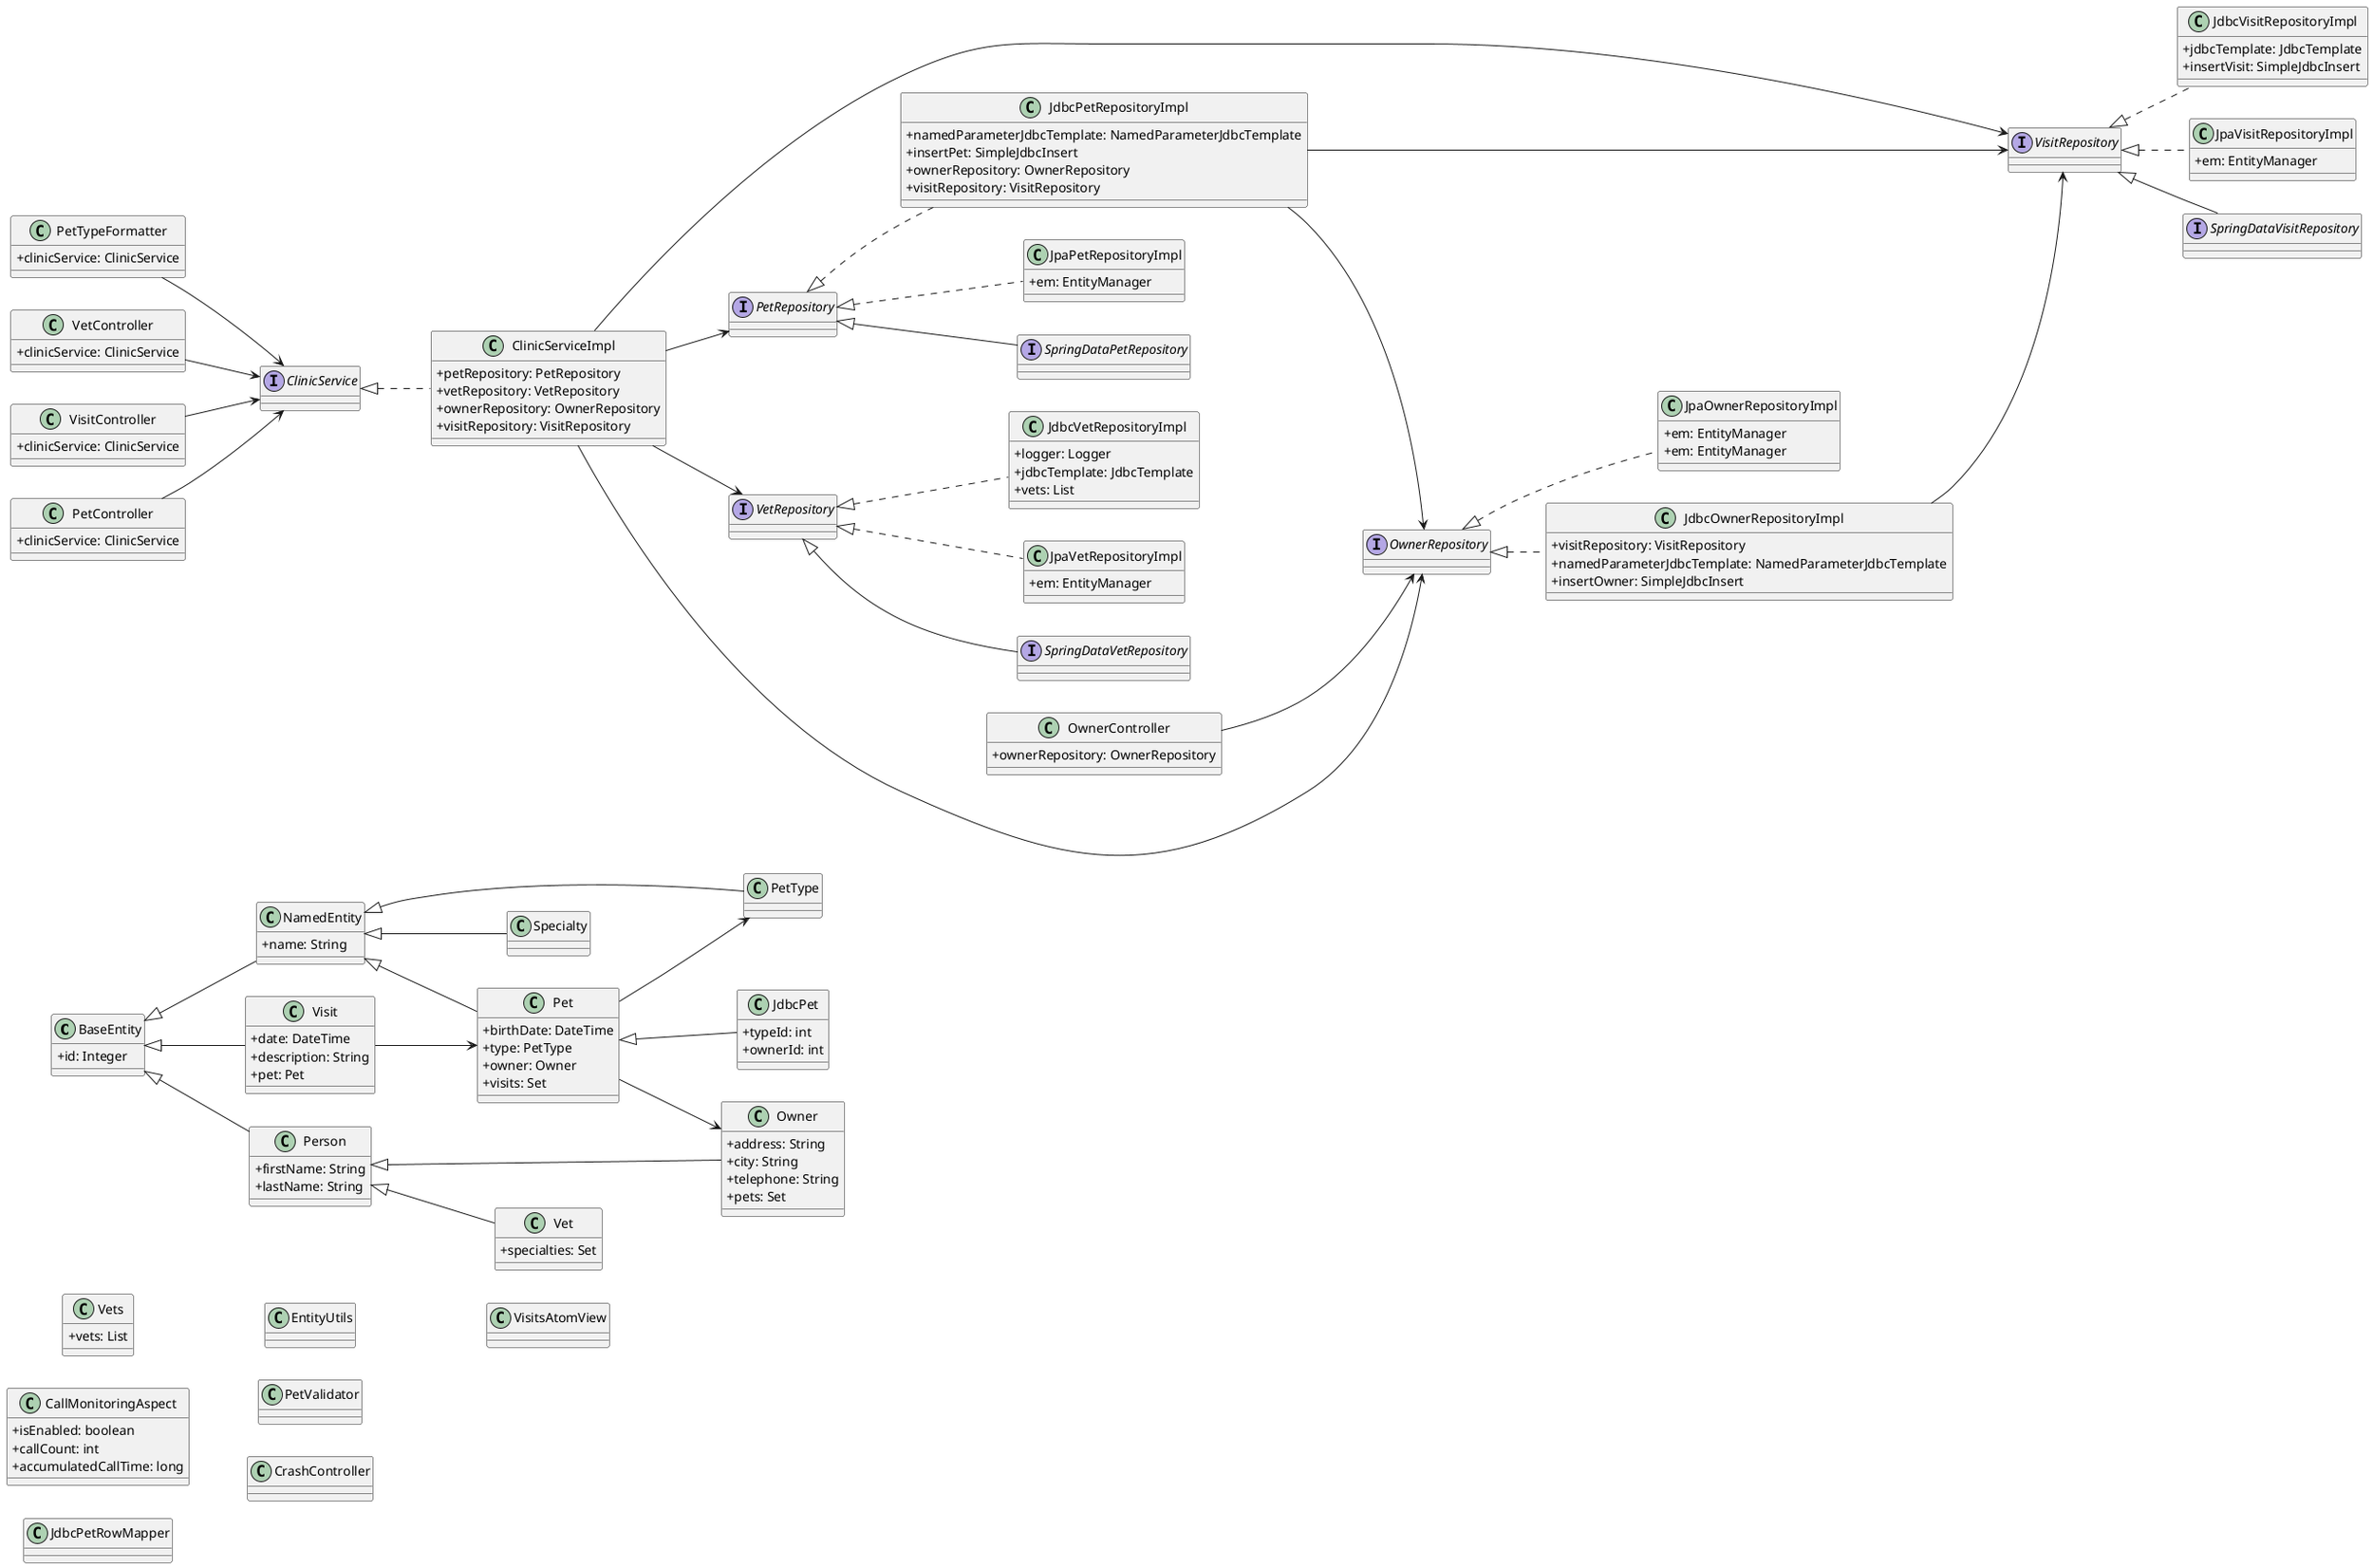 @startuml
skinparam classAttributeIconSize 0
left to right direction
class BaseEntity {
  + id: Integer
}
class NamedEntity {
  + name: String
}
class Owner {
  + address: String
  + city: String
  + telephone: String
  + pets: Set
}
class Person {
  + firstName: String
  + lastName: String
}
class Pet {
  + birthDate: DateTime
  + type: PetType
  + owner: Owner
  + visits: Set
}
class PetType {
}
class Specialty {
}
class Vet {
  + specialties: Set
}
class Vets {
  + vets: List
}
class Visit {
  + date: DateTime
  + description: String
  + pet: Pet
}
class CallMonitoringAspect {
  + isEnabled: boolean
  + callCount: int
  + accumulatedCallTime: long
}
interface OwnerRepository {
}
interface PetRepository {
}
interface VetRepository {
}
interface VisitRepository {
}
class JdbcOwnerRepositoryImpl {
  + visitRepository: VisitRepository
  + namedParameterJdbcTemplate: NamedParameterJdbcTemplate
  + insertOwner: SimpleJdbcInsert
}
class JdbcPet {
  + typeId: int
  + ownerId: int
}
class JdbcPetRepositoryImpl {
  + namedParameterJdbcTemplate: NamedParameterJdbcTemplate
  + insertPet: SimpleJdbcInsert
  + ownerRepository: OwnerRepository
  + visitRepository: VisitRepository
}
class JdbcPetRowMapper {
}
class JdbcVetRepositoryImpl {
  + logger: Logger
  + jdbcTemplate: JdbcTemplate
  + vets: List
}
class JdbcVisitRepositoryImpl {
  + jdbcTemplate: JdbcTemplate
  + insertVisit: SimpleJdbcInsert
}
class JpaOwnerRepositoryImpl {
  + em: EntityManager
}
class JpaPetRepositoryImpl {
  + em: EntityManager
}
class JpaVetRepositoryImpl {
  + em: EntityManager
}
class JpaVisitRepositoryImpl {
  + em: EntityManager
}
class JpaOwnerRepositoryImpl {
  + em: EntityManager
}
interface SpringDataPetRepository {
}
interface SpringDataVetRepository {
}
interface SpringDataVisitRepository {
}
interface ClinicService {
}
class ClinicServiceImpl {
  + petRepository: PetRepository
  + vetRepository: VetRepository
  + ownerRepository: OwnerRepository
  + visitRepository: VisitRepository
}
class EntityUtils {
}
class PetValidator {
}
class CrashController {
}
class OwnerController {
  + ownerRepository: OwnerRepository
}
class PetController {
  + clinicService: ClinicService
}
class PetTypeFormatter {
  + clinicService: ClinicService
}
class VetController {
  + clinicService: ClinicService
}
class VisitController {
  + clinicService: ClinicService
}
class VisitsAtomView {
}
BaseEntity <|-- NamedEntity
BaseEntity <|-- Person
BaseEntity <|-- Visit
ClinicService <|.. ClinicServiceImpl
ClinicServiceImpl --> OwnerRepository
ClinicServiceImpl --> PetRepository
ClinicServiceImpl --> VetRepository
ClinicServiceImpl --> VisitRepository
JdbcOwnerRepositoryImpl --> VisitRepository
JdbcPetRepositoryImpl --> OwnerRepository
JdbcPetRepositoryImpl --> VisitRepository
NamedEntity <|-- Pet
NamedEntity <|-- PetType
NamedEntity <|-- Specialty
OwnerController --> OwnerRepository
OwnerRepository <|.. JdbcOwnerRepositoryImpl
OwnerRepository <|.. JpaOwnerRepositoryImpl
Person <|-- Owner
Person <|-- Vet
Pet --> Owner
Pet --> PetType
Pet <|-- JdbcPet
PetController --> ClinicService
PetRepository <|-- SpringDataPetRepository
PetRepository <|.. JdbcPetRepositoryImpl
PetRepository <|.. JpaPetRepositoryImpl
PetTypeFormatter --> ClinicService
VetController --> ClinicService
VetRepository <|-- SpringDataVetRepository
VetRepository <|.. JdbcVetRepositoryImpl
VetRepository <|.. JpaVetRepositoryImpl
Visit --> Pet
VisitController --> ClinicService
VisitRepository <|-- SpringDataVisitRepository
VisitRepository <|.. JdbcVisitRepositoryImpl
VisitRepository <|.. JpaVisitRepositoryImpl
@enduml